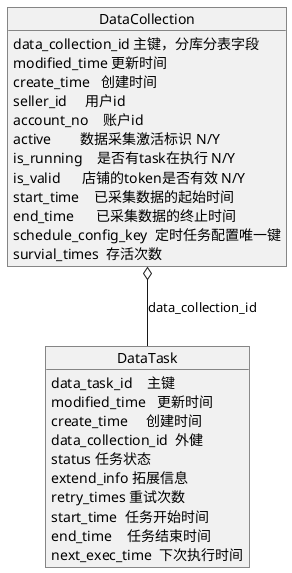 @startuml
object DataCollection
DataCollection : data_collection_id 主键，分库分表字段
DataCollection : modified_time 更新时间
DataCollection : create_time   创建时间
DataCollection : seller_id     用户id
DataCollection : account_no    账户id
DataCollection : active        数据采集激活标识 N/Y
DataCollection : is_running    是否有task在执行 N/Y
DataCollection : is_valid      店铺的token是否有效 N/Y
DataCollection : start_time    已采集数据的起始时间
DataCollection : end_time      已采集数据的终止时间
DataCollection : schedule_config_key  定时任务配置唯一键
DataCollection : survial_times  存活次数

object DataTask
DataTask : data_task_id    主键
DataTask : modified_time   更新时间
DataTask : create_time     创建时间
DataTask : data_collection_id  外健
DataTask : status 任务状态
DataTask : extend_info 拓展信息
DataTask : retry_times 重试次数
DataTask : start_time  任务开始时间
DataTask : end_time    任务结束时间
DataTask : next_exec_time  下次执行时间
DataCollection o-- DataTask : data_collection_id
@enduml
